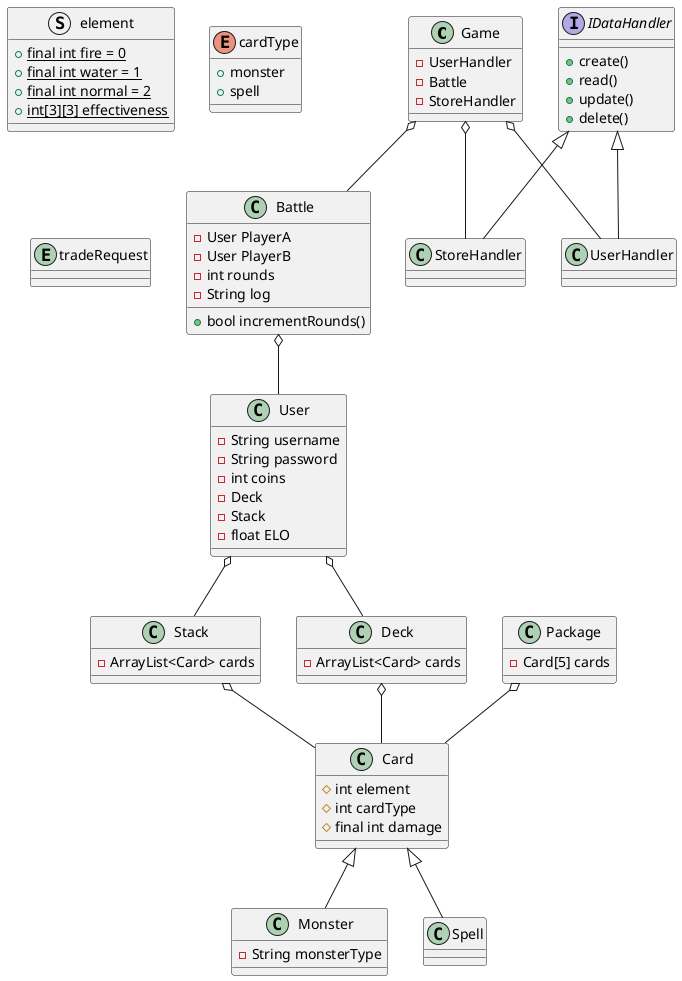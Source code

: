 @startuml
 class Game{
    -UserHandler
    -Battle
    -StoreHandler
 }
 Game o-- UserHandler
 Game o-- Battle
 Game o-- StoreHandler
 class Battle{
 -User PlayerA
 -User PlayerB
 -int rounds
 -String log
 +bool incrementRounds()
 }
 Battle o-- User
 class StoreHandler{}
 class User{
    -String username
    -String password
    -int coins
    -Deck
    -Stack
    -float ELO
 }
 User o-- Deck
 User o-- Stack
 struct element{
    +{static} final int fire = 0
    +{static} final int water = 1
    +{static} final int normal = 2
    +{static} int[3][3] effectiveness
 }
 enum cardType{
    +monster
    +spell
 }
 entity tradeRequest{}
 interface IDataHandler{
    +create()
    +read()
    +update()
    +delete()
 }
 class UserHandler{}
 IDataHandler <|-- UserHandler
 IDataHandler <|-- StoreHandler
 class Card {
    #int element
    #int cardType
    #final int damage
 }
 class Monster{
    -String monsterType
 }
 class Spell{}
 Card <|-- Monster
 Card <|-- Spell
 class Stack{
    -ArrayList<Card> cards
 }
 class Deck{
    -ArrayList<Card> cards
 }
 class Package{
    -Card[5] cards
 }
 Stack o-- Card
 Deck o-- Card
 Package o-- Card

@enduml